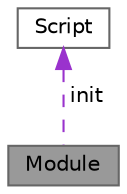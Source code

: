 digraph "Module"
{
 // LATEX_PDF_SIZE
  bgcolor="transparent";
  edge [fontname=Helvetica,fontsize=10,labelfontname=Helvetica,labelfontsize=10];
  node [fontname=Helvetica,fontsize=10,shape=box,height=0.2,width=0.4];
  Node1 [label="Module",height=0.2,width=0.4,color="gray40", fillcolor="grey60", style="filled", fontcolor="black",tooltip="List of responses with an initialization script for the inner state."];
  Node2 -> Node1 [dir="back",color="darkorchid3",style="dashed",label=" init" ];
  Node2 [label="Script",height=0.2,width=0.4,color="gray40", fillcolor="white", style="filled",URL="$classcom_1_1github_1_1miguelmj_1_1Script.html",tooltip="Python script that can be executed or evaluated as a condition."];
}
